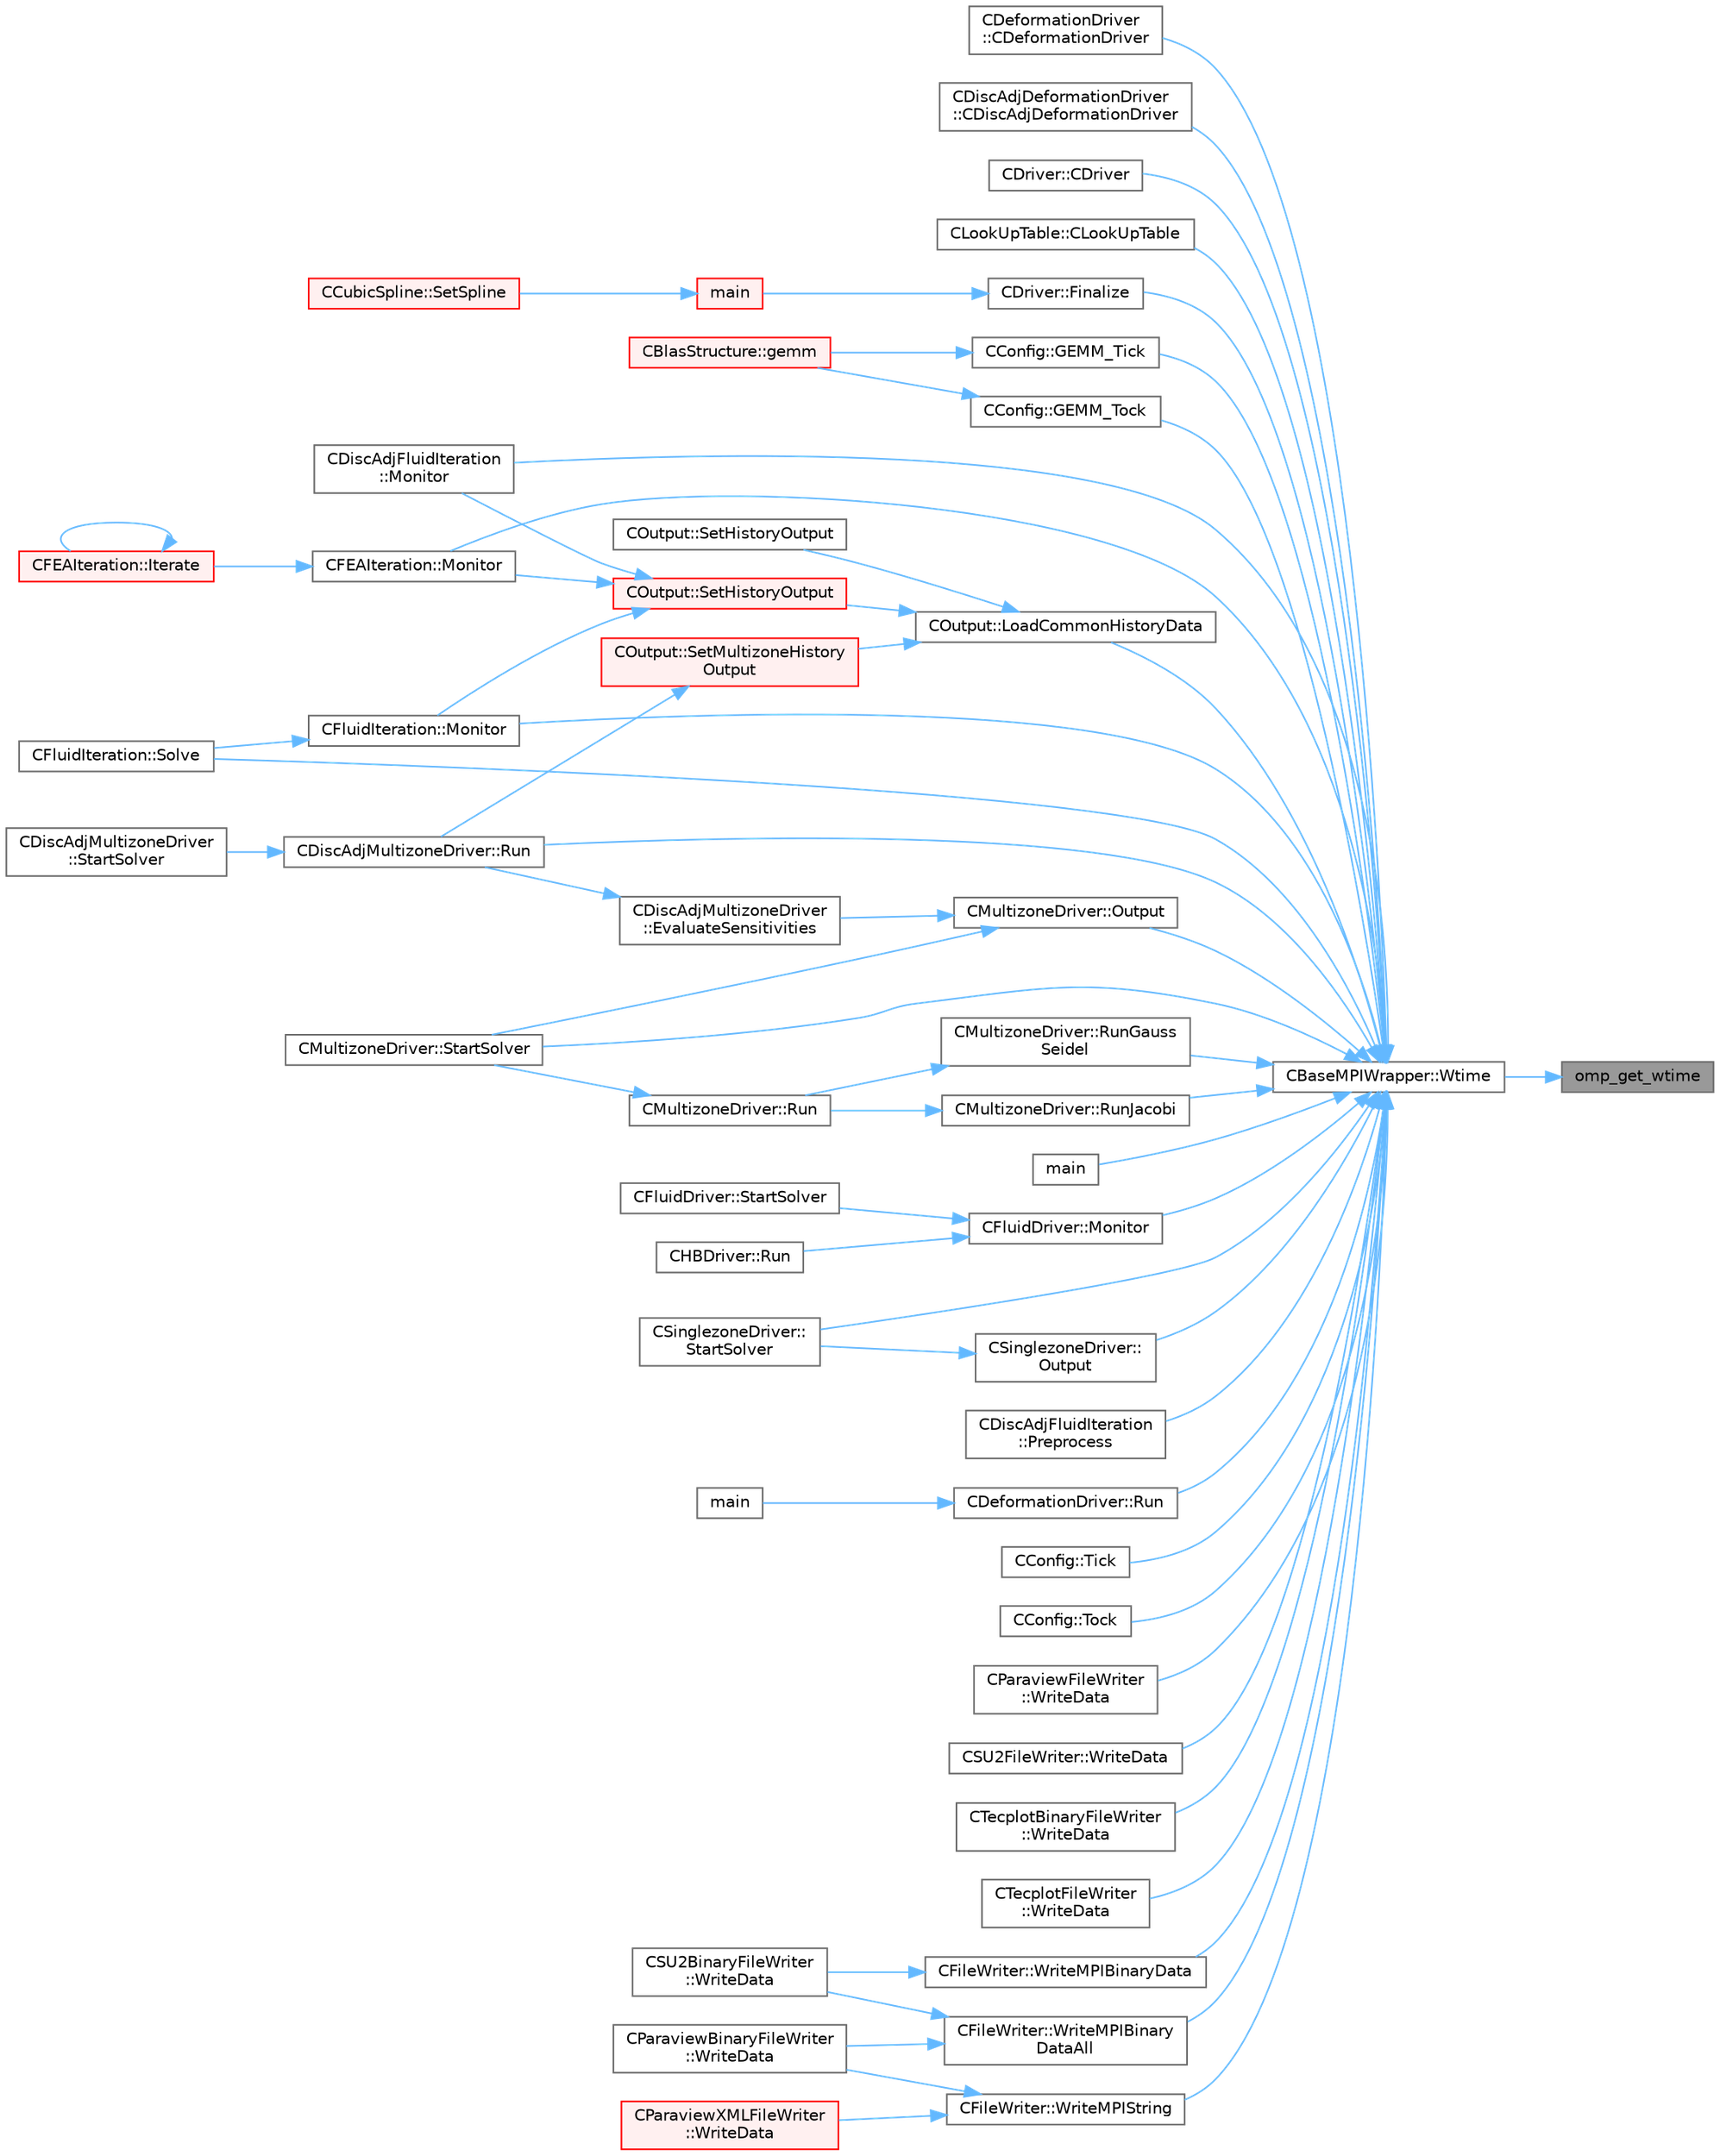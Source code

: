 digraph "omp_get_wtime"
{
 // LATEX_PDF_SIZE
  bgcolor="transparent";
  edge [fontname=Helvetica,fontsize=10,labelfontname=Helvetica,labelfontsize=10];
  node [fontname=Helvetica,fontsize=10,shape=box,height=0.2,width=0.4];
  rankdir="RL";
  Node1 [id="Node000001",label="omp_get_wtime",height=0.2,width=0.4,color="gray40", fillcolor="grey60", style="filled", fontcolor="black",tooltip="Return the wall time."];
  Node1 -> Node2 [id="edge1_Node000001_Node000002",dir="back",color="steelblue1",style="solid",tooltip=" "];
  Node2 [id="Node000002",label="CBaseMPIWrapper::Wtime",height=0.2,width=0.4,color="grey40", fillcolor="white", style="filled",URL="$classCBaseMPIWrapper.html#adcf32aa628d4b515e8835bc5c56fbf08",tooltip=" "];
  Node2 -> Node3 [id="edge2_Node000002_Node000003",dir="back",color="steelblue1",style="solid",tooltip=" "];
  Node3 [id="Node000003",label="CDeformationDriver\l::CDeformationDriver",height=0.2,width=0.4,color="grey40", fillcolor="white", style="filled",URL="$classCDeformationDriver.html#a598689718de003eea6540a042e6c7994",tooltip="Constructor of the class."];
  Node2 -> Node4 [id="edge3_Node000002_Node000004",dir="back",color="steelblue1",style="solid",tooltip=" "];
  Node4 [id="Node000004",label="CDiscAdjDeformationDriver\l::CDiscAdjDeformationDriver",height=0.2,width=0.4,color="grey40", fillcolor="white", style="filled",URL="$classCDiscAdjDeformationDriver.html#a7ee59aebccb12d730fe2e5d1fbe7b216",tooltip="Constructor of the class."];
  Node2 -> Node5 [id="edge4_Node000002_Node000005",dir="back",color="steelblue1",style="solid",tooltip=" "];
  Node5 [id="Node000005",label="CDriver::CDriver",height=0.2,width=0.4,color="grey40", fillcolor="white", style="filled",URL="$classCDriver.html#a3fca4a013a6efa9bbb38fe78a86b5f3d",tooltip="Constructor of the class."];
  Node2 -> Node6 [id="edge5_Node000002_Node000006",dir="back",color="steelblue1",style="solid",tooltip=" "];
  Node6 [id="Node000006",label="CLookUpTable::CLookUpTable",height=0.2,width=0.4,color="grey40", fillcolor="white", style="filled",URL="$classCLookUpTable.html#ada66d28af65cd336a33e678302d05da2",tooltip=" "];
  Node2 -> Node7 [id="edge6_Node000002_Node000007",dir="back",color="steelblue1",style="solid",tooltip=" "];
  Node7 [id="Node000007",label="CDriver::Finalize",height=0.2,width=0.4,color="grey40", fillcolor="white", style="filled",URL="$classCDriver.html#a78f43a66848499453b16e1135d2e6883",tooltip="Deallocation routine."];
  Node7 -> Node8 [id="edge7_Node000007_Node000008",dir="back",color="steelblue1",style="solid",tooltip=" "];
  Node8 [id="Node000008",label="main",height=0.2,width=0.4,color="red", fillcolor="#FFF0F0", style="filled",URL="$SU2__CFD_8cpp.html#a0ddf1224851353fc92bfbff6f499fa97",tooltip=" "];
  Node8 -> Node9 [id="edge8_Node000008_Node000009",dir="back",color="steelblue1",style="solid",tooltip=" "];
  Node9 [id="Node000009",label="CCubicSpline::SetSpline",height=0.2,width=0.4,color="red", fillcolor="#FFF0F0", style="filled",URL="$classCCubicSpline.html#adebd09a8541c796bef56126c6dac8217",tooltip="Build the spline."];
  Node2 -> Node12 [id="edge9_Node000002_Node000012",dir="back",color="steelblue1",style="solid",tooltip=" "];
  Node12 [id="Node000012",label="CConfig::GEMM_Tick",height=0.2,width=0.4,color="grey40", fillcolor="white", style="filled",URL="$classCConfig.html#a2843524e5245c2c6128acdd20e746f4a",tooltip="Start the timer for profiling subroutines."];
  Node12 -> Node13 [id="edge10_Node000012_Node000013",dir="back",color="steelblue1",style="solid",tooltip=" "];
  Node13 [id="Node000013",label="CBlasStructure::gemm",height=0.2,width=0.4,color="red", fillcolor="#FFF0F0", style="filled",URL="$classCBlasStructure.html#ad282634317e0a32bce7896e2ddc40043",tooltip="Function, which carries out a dense matrix product. It is a limited version of the BLAS gemm function..."];
  Node2 -> Node55 [id="edge11_Node000002_Node000055",dir="back",color="steelblue1",style="solid",tooltip=" "];
  Node55 [id="Node000055",label="CConfig::GEMM_Tock",height=0.2,width=0.4,color="grey40", fillcolor="white", style="filled",URL="$classCConfig.html#a695fe18134532a43b328845dd0cce3bb",tooltip="Stop the timer for the GEMM profiling and store results."];
  Node55 -> Node13 [id="edge12_Node000055_Node000013",dir="back",color="steelblue1",style="solid",tooltip=" "];
  Node2 -> Node56 [id="edge13_Node000002_Node000056",dir="back",color="steelblue1",style="solid",tooltip=" "];
  Node56 [id="Node000056",label="COutput::LoadCommonHistoryData",height=0.2,width=0.4,color="grey40", fillcolor="white", style="filled",URL="$classCOutput.html#a6babc71093859506fc4ff953467b376f",tooltip="Load values of the history fields common for all solvers."];
  Node56 -> Node57 [id="edge14_Node000056_Node000057",dir="back",color="steelblue1",style="solid",tooltip=" "];
  Node57 [id="Node000057",label="COutput::SetHistoryOutput",height=0.2,width=0.4,color="grey40", fillcolor="white", style="filled",URL="$classCOutput.html#a9db973d29e5d1b9eff81024908201cfc",tooltip="Collects history data from the solvers and monitors the convergence. Does not write to screen or file..."];
  Node56 -> Node58 [id="edge15_Node000056_Node000058",dir="back",color="steelblue1",style="solid",tooltip=" "];
  Node58 [id="Node000058",label="COutput::SetHistoryOutput",height=0.2,width=0.4,color="red", fillcolor="#FFF0F0", style="filled",URL="$classCOutput.html#a3a35f6e09eaf499f1f709088cb80e702",tooltip="Collects history data from the solvers, monitors the convergence and writes to screen and history fil..."];
  Node58 -> Node60 [id="edge16_Node000058_Node000060",dir="back",color="steelblue1",style="solid",tooltip=" "];
  Node60 [id="Node000060",label="CDiscAdjFluidIteration\l::Monitor",height=0.2,width=0.4,color="grey40", fillcolor="white", style="filled",URL="$classCDiscAdjFluidIteration.html#afdddb208b85e5c5a4d10d071022baf1e",tooltip="Monitors the convergence and other metrics for the discrete adjoint fluid system."];
  Node58 -> Node62 [id="edge17_Node000058_Node000062",dir="back",color="steelblue1",style="solid",tooltip=" "];
  Node62 [id="Node000062",label="CFEAIteration::Monitor",height=0.2,width=0.4,color="grey40", fillcolor="white", style="filled",URL="$classCFEAIteration.html#a3039c502c1a86c2b27ca82b28cd563b3",tooltip="Monitors the convergence and other metrics for the FEM system."];
  Node62 -> Node63 [id="edge18_Node000062_Node000063",dir="back",color="steelblue1",style="solid",tooltip=" "];
  Node63 [id="Node000063",label="CFEAIteration::Iterate",height=0.2,width=0.4,color="red", fillcolor="#FFF0F0", style="filled",URL="$classCFEAIteration.html#a6f38f9de139d7ecda0d39ab13342b39a",tooltip="Perform a single iteration for structural analysis using the Finite Element Method."];
  Node63 -> Node63 [id="edge19_Node000063_Node000063",dir="back",color="steelblue1",style="solid",tooltip=" "];
  Node58 -> Node65 [id="edge20_Node000058_Node000065",dir="back",color="steelblue1",style="solid",tooltip=" "];
  Node65 [id="Node000065",label="CFluidIteration::Monitor",height=0.2,width=0.4,color="grey40", fillcolor="white", style="filled",URL="$classCFluidIteration.html#a65a5e3091a587996d2edf4c415a241f6",tooltip="Monitors the convergence and other metrics for the fluid system."];
  Node65 -> Node66 [id="edge21_Node000065_Node000066",dir="back",color="steelblue1",style="solid",tooltip=" "];
  Node66 [id="Node000066",label="CFluidIteration::Solve",height=0.2,width=0.4,color="grey40", fillcolor="white", style="filled",URL="$classCFluidIteration.html#ae4c454356af70246063fdcba4accb068",tooltip="Iterate the fluid system for a number of Inner_Iter iterations."];
  Node56 -> Node86 [id="edge22_Node000056_Node000086",dir="back",color="steelblue1",style="solid",tooltip=" "];
  Node86 [id="Node000086",label="COutput::SetMultizoneHistory\lOutput",height=0.2,width=0.4,color="red", fillcolor="#FFF0F0", style="filled",URL="$classCOutput.html#adab3a546cdcbe8f7123063b5489d9d2d",tooltip=" "];
  Node86 -> Node75 [id="edge23_Node000086_Node000075",dir="back",color="steelblue1",style="solid",tooltip=" "];
  Node75 [id="Node000075",label="CDiscAdjMultizoneDriver::Run",height=0.2,width=0.4,color="grey40", fillcolor="white", style="filled",URL="$classCDiscAdjMultizoneDriver.html#af996aecdb6d20aa4fc81c9b67295abf5",tooltip="[Overload] Run an discrete adjoint update of all solvers within multiple zones."];
  Node75 -> Node76 [id="edge24_Node000075_Node000076",dir="back",color="steelblue1",style="solid",tooltip=" "];
  Node76 [id="Node000076",label="CDiscAdjMultizoneDriver\l::StartSolver",height=0.2,width=0.4,color="grey40", fillcolor="white", style="filled",URL="$classCDiscAdjMultizoneDriver.html#a75de0a1a482ceeed4301a384f1515092",tooltip="[Overload] Launch the computation for discrete adjoint multizone problems."];
  Node2 -> Node87 [id="edge25_Node000002_Node000087",dir="back",color="steelblue1",style="solid",tooltip=" "];
  Node87 [id="Node000087",label="main",height=0.2,width=0.4,color="grey40", fillcolor="white", style="filled",URL="$SU2__GEO_8cpp.html#a0ddf1224851353fc92bfbff6f499fa97",tooltip=" "];
  Node2 -> Node60 [id="edge26_Node000002_Node000060",dir="back",color="steelblue1",style="solid",tooltip=" "];
  Node2 -> Node62 [id="edge27_Node000002_Node000062",dir="back",color="steelblue1",style="solid",tooltip=" "];
  Node2 -> Node65 [id="edge28_Node000002_Node000065",dir="back",color="steelblue1",style="solid",tooltip=" "];
  Node2 -> Node88 [id="edge29_Node000002_Node000088",dir="back",color="steelblue1",style="solid",tooltip=" "];
  Node88 [id="Node000088",label="CFluidDriver::Monitor",height=0.2,width=0.4,color="grey40", fillcolor="white", style="filled",URL="$classCFluidDriver.html#a5430118627bbedb8f3dabce10b9c1c65",tooltip="Monitor the computation."];
  Node88 -> Node89 [id="edge30_Node000088_Node000089",dir="back",color="steelblue1",style="solid",tooltip=" "];
  Node89 [id="Node000089",label="CHBDriver::Run",height=0.2,width=0.4,color="grey40", fillcolor="white", style="filled",URL="$classCHBDriver.html#a741b28f789c77858055bdea1d5716f21",tooltip="Run a single iteration of a Harmonic Balance problem."];
  Node88 -> Node90 [id="edge31_Node000088_Node000090",dir="back",color="steelblue1",style="solid",tooltip=" "];
  Node90 [id="Node000090",label="CFluidDriver::StartSolver",height=0.2,width=0.4,color="grey40", fillcolor="white", style="filled",URL="$classCFluidDriver.html#aa0139a1e26f43f0154854c9f99ded978",tooltip="Launch the computation for all zones and all physics."];
  Node2 -> Node91 [id="edge32_Node000002_Node000091",dir="back",color="steelblue1",style="solid",tooltip=" "];
  Node91 [id="Node000091",label="CMultizoneDriver::Output",height=0.2,width=0.4,color="grey40", fillcolor="white", style="filled",URL="$classCMultizoneDriver.html#ad9b12dc5194755d1a06023898b056bcb",tooltip="Output the solution in solution file."];
  Node91 -> Node77 [id="edge33_Node000091_Node000077",dir="back",color="steelblue1",style="solid",tooltip=" "];
  Node77 [id="Node000077",label="CDiscAdjMultizoneDriver\l::EvaluateSensitivities",height=0.2,width=0.4,color="grey40", fillcolor="white", style="filled",URL="$classCDiscAdjMultizoneDriver.html#a9d998fae109427a1061069800ad931c3",tooltip="Evaluate sensitivites for the current adjoint solution and output files."];
  Node77 -> Node75 [id="edge34_Node000077_Node000075",dir="back",color="steelblue1",style="solid",tooltip=" "];
  Node91 -> Node70 [id="edge35_Node000091_Node000070",dir="back",color="steelblue1",style="solid",tooltip=" "];
  Node70 [id="Node000070",label="CMultizoneDriver::StartSolver",height=0.2,width=0.4,color="grey40", fillcolor="white", style="filled",URL="$classCMultizoneDriver.html#a48545e4827cc34298f792995e06d90dd",tooltip="[Overload] Launch the computation for multizone problems."];
  Node2 -> Node92 [id="edge36_Node000002_Node000092",dir="back",color="steelblue1",style="solid",tooltip=" "];
  Node92 [id="Node000092",label="CSinglezoneDriver::\lOutput",height=0.2,width=0.4,color="grey40", fillcolor="white", style="filled",URL="$classCSinglezoneDriver.html#a99b702e93a12b46a3d851cf1d970c6d5",tooltip="Output the solution in solution file."];
  Node92 -> Node93 [id="edge37_Node000092_Node000093",dir="back",color="steelblue1",style="solid",tooltip=" "];
  Node93 [id="Node000093",label="CSinglezoneDriver::\lStartSolver",height=0.2,width=0.4,color="grey40", fillcolor="white", style="filled",URL="$classCSinglezoneDriver.html#ac98c6acfe034381fb3b77c6753c4d734",tooltip="[Overload] Launch the computation for single-zone problems."];
  Node2 -> Node94 [id="edge38_Node000002_Node000094",dir="back",color="steelblue1",style="solid",tooltip=" "];
  Node94 [id="Node000094",label="CDiscAdjFluidIteration\l::Preprocess",height=0.2,width=0.4,color="grey40", fillcolor="white", style="filled",URL="$classCDiscAdjFluidIteration.html#a9289dd9216cff8cca78b6c8224db4ff2",tooltip="Preprocessing to prepare for an iteration of the physics."];
  Node2 -> Node75 [id="edge39_Node000002_Node000075",dir="back",color="steelblue1",style="solid",tooltip=" "];
  Node2 -> Node95 [id="edge40_Node000002_Node000095",dir="back",color="steelblue1",style="solid",tooltip=" "];
  Node95 [id="Node000095",label="CDeformationDriver::Run",height=0.2,width=0.4,color="grey40", fillcolor="white", style="filled",URL="$classCDeformationDriver.html#aa6da6453a3790a001ed9cb135926e107",tooltip="Launch the driver computation."];
  Node95 -> Node96 [id="edge41_Node000095_Node000096",dir="back",color="steelblue1",style="solid",tooltip=" "];
  Node96 [id="Node000096",label="main",height=0.2,width=0.4,color="grey40", fillcolor="white", style="filled",URL="$SU2__DEF_8cpp.html#a0ddf1224851353fc92bfbff6f499fa97",tooltip=" "];
  Node2 -> Node68 [id="edge42_Node000002_Node000068",dir="back",color="steelblue1",style="solid",tooltip=" "];
  Node68 [id="Node000068",label="CMultizoneDriver::RunGauss\lSeidel",height=0.2,width=0.4,color="grey40", fillcolor="white", style="filled",URL="$classCMultizoneDriver.html#a264bb90660193f4c197a3b64df8ccb22",tooltip="Run a Block Gauss-Seidel iteration in all physical zones."];
  Node68 -> Node69 [id="edge43_Node000068_Node000069",dir="back",color="steelblue1",style="solid",tooltip=" "];
  Node69 [id="Node000069",label="CMultizoneDriver::Run",height=0.2,width=0.4,color="grey40", fillcolor="white", style="filled",URL="$classCMultizoneDriver.html#abe9df84668f2019fb5e1921752994dea",tooltip="Solves one time iteration."];
  Node69 -> Node70 [id="edge44_Node000069_Node000070",dir="back",color="steelblue1",style="solid",tooltip=" "];
  Node2 -> Node71 [id="edge45_Node000002_Node000071",dir="back",color="steelblue1",style="solid",tooltip=" "];
  Node71 [id="Node000071",label="CMultizoneDriver::RunJacobi",height=0.2,width=0.4,color="grey40", fillcolor="white", style="filled",URL="$classCMultizoneDriver.html#a6a3c67903b810b5cd8c392691ff2e86e",tooltip="Run a Block-Jacobi iteration in all physical zones."];
  Node71 -> Node69 [id="edge46_Node000071_Node000069",dir="back",color="steelblue1",style="solid",tooltip=" "];
  Node2 -> Node66 [id="edge47_Node000002_Node000066",dir="back",color="steelblue1",style="solid",tooltip=" "];
  Node2 -> Node70 [id="edge48_Node000002_Node000070",dir="back",color="steelblue1",style="solid",tooltip=" "];
  Node2 -> Node93 [id="edge49_Node000002_Node000093",dir="back",color="steelblue1",style="solid",tooltip=" "];
  Node2 -> Node97 [id="edge50_Node000002_Node000097",dir="back",color="steelblue1",style="solid",tooltip=" "];
  Node97 [id="Node000097",label="CConfig::Tick",height=0.2,width=0.4,color="grey40", fillcolor="white", style="filled",URL="$classCConfig.html#ad3709639a888d45f70553b1833c499bc",tooltip="Start the timer for profiling subroutines."];
  Node2 -> Node98 [id="edge51_Node000002_Node000098",dir="back",color="steelblue1",style="solid",tooltip=" "];
  Node98 [id="Node000098",label="CConfig::Tock",height=0.2,width=0.4,color="grey40", fillcolor="white", style="filled",URL="$classCConfig.html#ab4fcc4d24256a112c74a5060fe3ea14e",tooltip="Stop the timer for profiling subroutines and store results."];
  Node2 -> Node99 [id="edge52_Node000002_Node000099",dir="back",color="steelblue1",style="solid",tooltip=" "];
  Node99 [id="Node000099",label="CParaviewFileWriter\l::WriteData",height=0.2,width=0.4,color="grey40", fillcolor="white", style="filled",URL="$classCParaviewFileWriter.html#a4dd1f50c85da3cbd781ac9aaa124f124",tooltip="Write sorted data to file in paraview file format."];
  Node2 -> Node100 [id="edge53_Node000002_Node000100",dir="back",color="steelblue1",style="solid",tooltip=" "];
  Node100 [id="Node000100",label="CSU2FileWriter::WriteData",height=0.2,width=0.4,color="grey40", fillcolor="white", style="filled",URL="$classCSU2FileWriter.html#a0a839ebbda62ba0686ff54e3857e8046",tooltip="Write sorted data to file in SU2 ASCII file format."];
  Node2 -> Node101 [id="edge54_Node000002_Node000101",dir="back",color="steelblue1",style="solid",tooltip=" "];
  Node101 [id="Node000101",label="CTecplotBinaryFileWriter\l::WriteData",height=0.2,width=0.4,color="grey40", fillcolor="white", style="filled",URL="$classCTecplotBinaryFileWriter.html#af453c340ddc5a37305a24afb2bcd26a9",tooltip="Write sorted data to file in tecplot binary file format."];
  Node2 -> Node102 [id="edge55_Node000002_Node000102",dir="back",color="steelblue1",style="solid",tooltip=" "];
  Node102 [id="Node000102",label="CTecplotFileWriter\l::WriteData",height=0.2,width=0.4,color="grey40", fillcolor="white", style="filled",URL="$classCTecplotFileWriter.html#ac49dc1eecd1146a678454dffe949afe5",tooltip="Write sorted data to file in tecplot ASCII file format."];
  Node2 -> Node103 [id="edge56_Node000002_Node000103",dir="back",color="steelblue1",style="solid",tooltip=" "];
  Node103 [id="Node000103",label="CFileWriter::WriteMPIBinaryData",height=0.2,width=0.4,color="grey40", fillcolor="white", style="filled",URL="$classCFileWriter.html#aac563a643b5b8e0dd86eb9e4a7173b29",tooltip="Write a binary data array to a currently opened file using MPI I/O. Note: routine must be called coll..."];
  Node103 -> Node104 [id="edge57_Node000103_Node000104",dir="back",color="steelblue1",style="solid",tooltip=" "];
  Node104 [id="Node000104",label="CSU2BinaryFileWriter\l::WriteData",height=0.2,width=0.4,color="grey40", fillcolor="white", style="filled",URL="$classCSU2BinaryFileWriter.html#ad5e95c424cb10f8d95d2d4f2588b4131",tooltip="Write sorted data to file in SU2 binary file format."];
  Node2 -> Node105 [id="edge58_Node000002_Node000105",dir="back",color="steelblue1",style="solid",tooltip=" "];
  Node105 [id="Node000105",label="CFileWriter::WriteMPIBinary\lDataAll",height=0.2,width=0.4,color="grey40", fillcolor="white", style="filled",URL="$classCFileWriter.html#a721d35d8659bf3e57d31d8fa053c68d7",tooltip="Collectively write a binary data array distributed over all processors to file using MPI I/O."];
  Node105 -> Node104 [id="edge59_Node000105_Node000104",dir="back",color="steelblue1",style="solid",tooltip=" "];
  Node105 -> Node106 [id="edge60_Node000105_Node000106",dir="back",color="steelblue1",style="solid",tooltip=" "];
  Node106 [id="Node000106",label="CParaviewBinaryFileWriter\l::WriteData",height=0.2,width=0.4,color="grey40", fillcolor="white", style="filled",URL="$classCParaviewBinaryFileWriter.html#a0cd524ae6127555edf0a61baa7e3fc6f",tooltip="Write sorted data to file in paraview binary file format."];
  Node2 -> Node107 [id="edge61_Node000002_Node000107",dir="back",color="steelblue1",style="solid",tooltip=" "];
  Node107 [id="Node000107",label="CFileWriter::WriteMPIString",height=0.2,width=0.4,color="grey40", fillcolor="white", style="filled",URL="$classCFileWriter.html#ab71e29419c94d37eb73c53788ec5d0a1",tooltip="Write a string to a currently opened file using MPI I/O. Note: routine must be called collectively,..."];
  Node107 -> Node106 [id="edge62_Node000107_Node000106",dir="back",color="steelblue1",style="solid",tooltip=" "];
  Node107 -> Node108 [id="edge63_Node000107_Node000108",dir="back",color="steelblue1",style="solid",tooltip=" "];
  Node108 [id="Node000108",label="CParaviewXMLFileWriter\l::WriteData",height=0.2,width=0.4,color="red", fillcolor="#FFF0F0", style="filled",URL="$classCParaviewXMLFileWriter.html#aaa431b5d59d04b40b24cdde0545650bb",tooltip="Write sorted data to file in paraview binary file format."];
}
